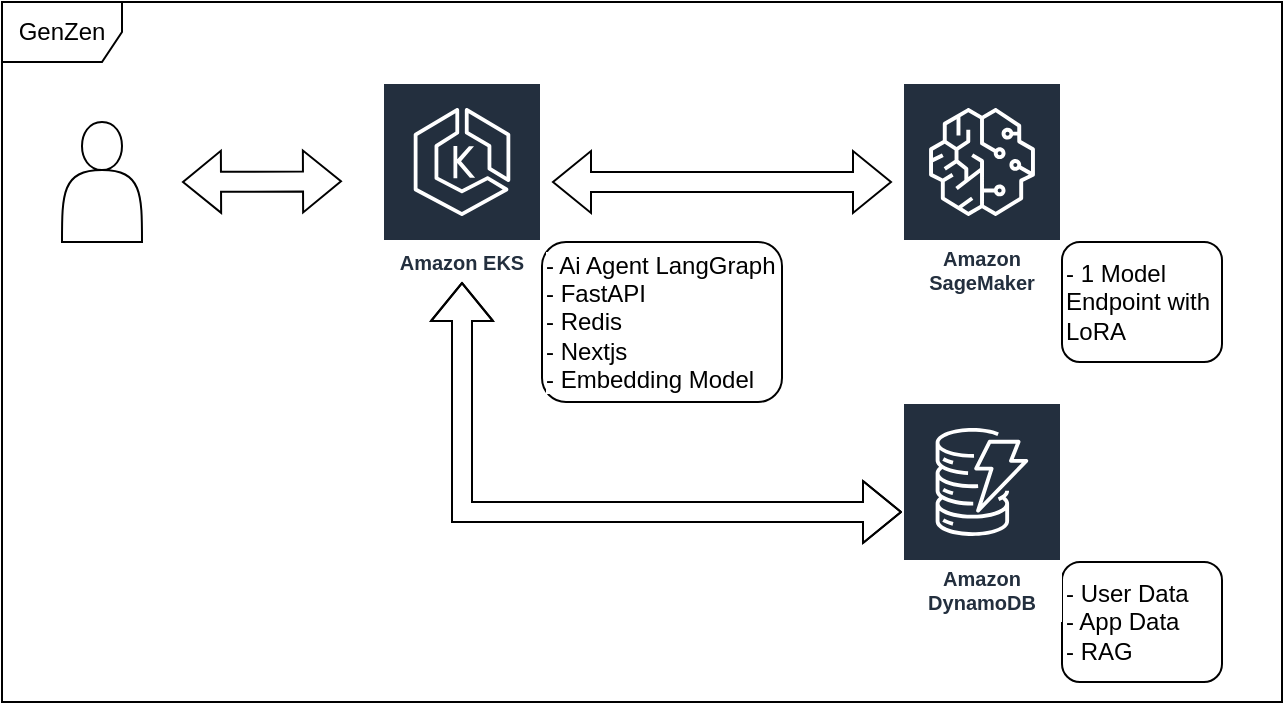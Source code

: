 <mxfile version="26.0.10">
  <diagram name="Page-1" id="7gL18_JtyXjoeirycRII">
    <mxGraphModel grid="1" page="1" gridSize="10" guides="1" tooltips="1" connect="1" arrows="1" fold="1" pageScale="1" pageWidth="850" pageHeight="1100" math="0" shadow="0">
      <root>
        <mxCell id="0" />
        <mxCell id="1" parent="0" />
        <mxCell id="OKE2vQ0PBfM1yI66yhBF-1" value="Amazon SageMaker" style="sketch=0;outlineConnect=0;fontColor=#232F3E;gradientColor=none;strokeColor=#ffffff;fillColor=#232F3E;dashed=0;verticalLabelPosition=middle;verticalAlign=bottom;align=center;html=1;whiteSpace=wrap;fontSize=10;fontStyle=1;spacing=3;shape=mxgraph.aws4.productIcon;prIcon=mxgraph.aws4.sagemaker;" vertex="1" parent="1">
          <mxGeometry x="640" y="360" width="80" height="110" as="geometry" />
        </mxCell>
        <mxCell id="OKE2vQ0PBfM1yI66yhBF-2" value="GenZen" style="shape=umlFrame;whiteSpace=wrap;html=1;pointerEvents=0;" vertex="1" parent="1">
          <mxGeometry x="190" y="320" width="640" height="350" as="geometry" />
        </mxCell>
        <mxCell id="743IVfSfxxtUl_JBjfq2-1" value="Amazon EKS" style="sketch=0;outlineConnect=0;fontColor=#232F3E;gradientColor=none;strokeColor=#ffffff;fillColor=#232F3E;dashed=0;verticalLabelPosition=middle;verticalAlign=bottom;align=center;html=1;whiteSpace=wrap;fontSize=10;fontStyle=1;spacing=3;shape=mxgraph.aws4.productIcon;prIcon=mxgraph.aws4.eks;" vertex="1" parent="1">
          <mxGeometry x="380" y="360" width="80" height="100" as="geometry" />
        </mxCell>
        <mxCell id="743IVfSfxxtUl_JBjfq2-3" value="&lt;span style=&quot;background-color: light-dark(#ffffff, var(--ge-dark-color, #121212));&quot;&gt;- User Data&lt;/span&gt;&lt;div&gt;- App Data&lt;br&gt;&lt;div&gt;- RAG&lt;/div&gt;&lt;/div&gt;" style="rounded=1;whiteSpace=wrap;html=1;align=left;" vertex="1" parent="1">
          <mxGeometry x="720" y="600" width="80" height="60" as="geometry" />
        </mxCell>
        <mxCell id="743IVfSfxxtUl_JBjfq2-4" value="&lt;span style=&quot;background-color: rgb(255, 255, 255);&quot;&gt;- 1 Model Endpoint with LoRA&lt;/span&gt;" style="rounded=1;whiteSpace=wrap;html=1;align=left;" vertex="1" parent="1">
          <mxGeometry x="720" y="440" width="80" height="60" as="geometry" />
        </mxCell>
        <mxCell id="743IVfSfxxtUl_JBjfq2-5" value="&lt;span style=&quot;background-color: rgb(255, 255, 255);&quot;&gt;- Ai Agent LangGraph&lt;/span&gt;&lt;div&gt;&lt;span style=&quot;background-color: rgb(255, 255, 255);&quot;&gt;- FastAPI&lt;/span&gt;&lt;/div&gt;&lt;div&gt;&lt;span style=&quot;background-color: rgb(255, 255, 255);&quot;&gt;- Redis&lt;/span&gt;&lt;/div&gt;&lt;div&gt;&lt;span style=&quot;background-color: rgb(255, 255, 255);&quot;&gt;- Nextjs&lt;/span&gt;&lt;/div&gt;&lt;div&gt;&lt;span style=&quot;background-color: rgb(255, 255, 255);&quot;&gt;- Embedding Model&lt;/span&gt;&lt;/div&gt;" style="rounded=1;whiteSpace=wrap;html=1;align=left;" vertex="1" parent="1">
          <mxGeometry x="460" y="440" width="120" height="80" as="geometry" />
        </mxCell>
        <mxCell id="743IVfSfxxtUl_JBjfq2-6" value="" style="shape=flexArrow;endArrow=classic;startArrow=classic;html=1;rounded=0;" edge="1" parent="1">
          <mxGeometry width="100" height="100" relative="1" as="geometry">
            <mxPoint x="635" y="410" as="sourcePoint" />
            <mxPoint x="465" y="410" as="targetPoint" />
          </mxGeometry>
        </mxCell>
        <mxCell id="743IVfSfxxtUl_JBjfq2-7" value="" style="shape=flexArrow;endArrow=classic;startArrow=classic;html=1;rounded=0;" edge="1" parent="1" source="743IVfSfxxtUl_JBjfq2-9" target="743IVfSfxxtUl_JBjfq2-1">
          <mxGeometry width="100" height="100" relative="1" as="geometry">
            <mxPoint x="420" y="520" as="sourcePoint" />
            <mxPoint x="640" y="490" as="targetPoint" />
            <Array as="points">
              <mxPoint x="420" y="575" />
            </Array>
          </mxGeometry>
        </mxCell>
        <mxCell id="743IVfSfxxtUl_JBjfq2-9" value="Amazon DynamoDB" style="sketch=0;outlineConnect=0;fontColor=#232F3E;gradientColor=none;strokeColor=#ffffff;fillColor=#232F3E;dashed=0;verticalLabelPosition=middle;verticalAlign=bottom;align=center;html=1;whiteSpace=wrap;fontSize=10;fontStyle=1;spacing=3;shape=mxgraph.aws4.productIcon;prIcon=mxgraph.aws4.dynamodb;" vertex="1" parent="1">
          <mxGeometry x="640" y="520" width="80" height="110" as="geometry" />
        </mxCell>
        <mxCell id="743IVfSfxxtUl_JBjfq2-16" value="" style="shape=flexArrow;endArrow=classic;startArrow=classic;html=1;rounded=0;" edge="1" parent="1">
          <mxGeometry width="100" height="100" relative="1" as="geometry">
            <mxPoint x="280" y="410" as="sourcePoint" />
            <mxPoint x="360" y="409.66" as="targetPoint" />
          </mxGeometry>
        </mxCell>
        <mxCell id="743IVfSfxxtUl_JBjfq2-17" value="" style="shape=actor;whiteSpace=wrap;html=1;" vertex="1" parent="1">
          <mxGeometry x="220" y="380" width="40" height="60" as="geometry" />
        </mxCell>
      </root>
    </mxGraphModel>
  </diagram>
</mxfile>
